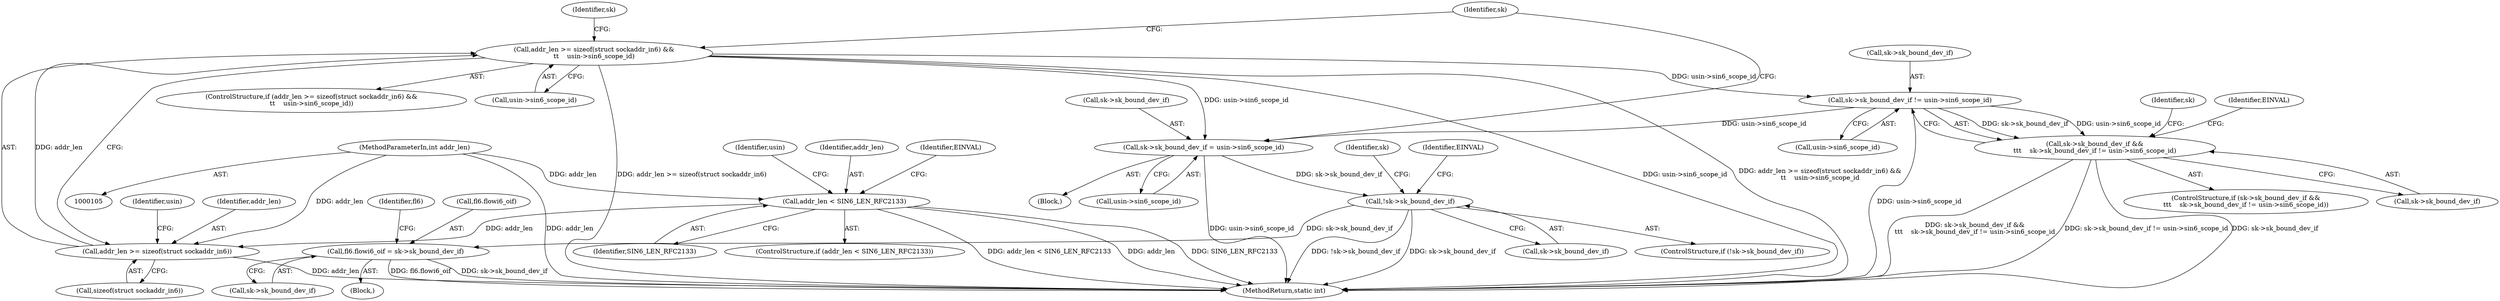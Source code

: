 digraph "0_linux_45f6fad84cc305103b28d73482b344d7f5b76f39@pointer" {
"1000264" [label="(Call,sk->sk_bound_dev_if != usin->sin6_scope_id)"];
"1000250" [label="(Call,addr_len >= sizeof(struct sockaddr_in6) &&\n\t\t    usin->sin6_scope_id)"];
"1000251" [label="(Call,addr_len >= sizeof(struct sockaddr_in6))"];
"1000152" [label="(Call,addr_len < SIN6_LEN_RFC2133)"];
"1000108" [label="(MethodParameterIn,int addr_len)"];
"1000260" [label="(Call,sk->sk_bound_dev_if &&\n\t\t\t    sk->sk_bound_dev_if != usin->sin6_scope_id)"];
"1000274" [label="(Call,sk->sk_bound_dev_if = usin->sin6_scope_id)"];
"1000282" [label="(Call,!sk->sk_bound_dev_if)"];
"1000435" [label="(Call,fl6.flowi6_oif = sk->sk_bound_dev_if)"];
"1000108" [label="(MethodParameterIn,int addr_len)"];
"1000249" [label="(ControlStructure,if (addr_len >= sizeof(struct sockaddr_in6) &&\n\t\t    usin->sin6_scope_id))"];
"1000268" [label="(Call,usin->sin6_scope_id)"];
"1000265" [label="(Call,sk->sk_bound_dev_if)"];
"1000109" [label="(Block,)"];
"1000274" [label="(Call,sk->sk_bound_dev_if = usin->sin6_scope_id)"];
"1000283" [label="(Call,sk->sk_bound_dev_if)"];
"1000439" [label="(Call,sk->sk_bound_dev_if)"];
"1000291" [label="(Identifier,sk)"];
"1000151" [label="(ControlStructure,if (addr_len < SIN6_LEN_RFC2133))"];
"1000157" [label="(Identifier,EINVAL)"];
"1000278" [label="(Call,usin->sin6_scope_id)"];
"1000264" [label="(Call,sk->sk_bound_dev_if != usin->sin6_scope_id)"];
"1000288" [label="(Identifier,EINVAL)"];
"1000251" [label="(Call,addr_len >= sizeof(struct sockaddr_in6))"];
"1000435" [label="(Call,fl6.flowi6_oif = sk->sk_bound_dev_if)"];
"1000275" [label="(Call,sk->sk_bound_dev_if)"];
"1000253" [label="(Call,sizeof(struct sockaddr_in6))"];
"1000256" [label="(Identifier,usin)"];
"1000284" [label="(Identifier,sk)"];
"1000258" [label="(Block,)"];
"1000255" [label="(Call,usin->sin6_scope_id)"];
"1000276" [label="(Identifier,sk)"];
"1000260" [label="(Call,sk->sk_bound_dev_if &&\n\t\t\t    sk->sk_bound_dev_if != usin->sin6_scope_id)"];
"1000262" [label="(Identifier,sk)"];
"1000152" [label="(Call,addr_len < SIN6_LEN_RFC2133)"];
"1000281" [label="(ControlStructure,if (!sk->sk_bound_dev_if))"];
"1000282" [label="(Call,!sk->sk_bound_dev_if)"];
"1000259" [label="(ControlStructure,if (sk->sk_bound_dev_if &&\n\t\t\t    sk->sk_bound_dev_if != usin->sin6_scope_id))"];
"1000161" [label="(Identifier,usin)"];
"1000273" [label="(Identifier,EINVAL)"];
"1000261" [label="(Call,sk->sk_bound_dev_if)"];
"1000252" [label="(Identifier,addr_len)"];
"1000444" [label="(Identifier,fl6)"];
"1000250" [label="(Call,addr_len >= sizeof(struct sockaddr_in6) &&\n\t\t    usin->sin6_scope_id)"];
"1000154" [label="(Identifier,SIN6_LEN_RFC2133)"];
"1000436" [label="(Call,fl6.flowi6_oif)"];
"1000153" [label="(Identifier,addr_len)"];
"1000614" [label="(MethodReturn,static int)"];
"1000264" -> "1000260"  [label="AST: "];
"1000264" -> "1000268"  [label="CFG: "];
"1000265" -> "1000264"  [label="AST: "];
"1000268" -> "1000264"  [label="AST: "];
"1000260" -> "1000264"  [label="CFG: "];
"1000264" -> "1000614"  [label="DDG: usin->sin6_scope_id"];
"1000264" -> "1000260"  [label="DDG: sk->sk_bound_dev_if"];
"1000264" -> "1000260"  [label="DDG: usin->sin6_scope_id"];
"1000250" -> "1000264"  [label="DDG: usin->sin6_scope_id"];
"1000264" -> "1000274"  [label="DDG: usin->sin6_scope_id"];
"1000250" -> "1000249"  [label="AST: "];
"1000250" -> "1000251"  [label="CFG: "];
"1000250" -> "1000255"  [label="CFG: "];
"1000251" -> "1000250"  [label="AST: "];
"1000255" -> "1000250"  [label="AST: "];
"1000262" -> "1000250"  [label="CFG: "];
"1000284" -> "1000250"  [label="CFG: "];
"1000250" -> "1000614"  [label="DDG: addr_len >= sizeof(struct sockaddr_in6)"];
"1000250" -> "1000614"  [label="DDG: usin->sin6_scope_id"];
"1000250" -> "1000614"  [label="DDG: addr_len >= sizeof(struct sockaddr_in6) &&\n\t\t    usin->sin6_scope_id"];
"1000251" -> "1000250"  [label="DDG: addr_len"];
"1000250" -> "1000274"  [label="DDG: usin->sin6_scope_id"];
"1000251" -> "1000253"  [label="CFG: "];
"1000252" -> "1000251"  [label="AST: "];
"1000253" -> "1000251"  [label="AST: "];
"1000256" -> "1000251"  [label="CFG: "];
"1000251" -> "1000614"  [label="DDG: addr_len"];
"1000152" -> "1000251"  [label="DDG: addr_len"];
"1000108" -> "1000251"  [label="DDG: addr_len"];
"1000152" -> "1000151"  [label="AST: "];
"1000152" -> "1000154"  [label="CFG: "];
"1000153" -> "1000152"  [label="AST: "];
"1000154" -> "1000152"  [label="AST: "];
"1000157" -> "1000152"  [label="CFG: "];
"1000161" -> "1000152"  [label="CFG: "];
"1000152" -> "1000614"  [label="DDG: addr_len < SIN6_LEN_RFC2133"];
"1000152" -> "1000614"  [label="DDG: addr_len"];
"1000152" -> "1000614"  [label="DDG: SIN6_LEN_RFC2133"];
"1000108" -> "1000152"  [label="DDG: addr_len"];
"1000108" -> "1000105"  [label="AST: "];
"1000108" -> "1000614"  [label="DDG: addr_len"];
"1000260" -> "1000259"  [label="AST: "];
"1000260" -> "1000261"  [label="CFG: "];
"1000261" -> "1000260"  [label="AST: "];
"1000273" -> "1000260"  [label="CFG: "];
"1000276" -> "1000260"  [label="CFG: "];
"1000260" -> "1000614"  [label="DDG: sk->sk_bound_dev_if &&\n\t\t\t    sk->sk_bound_dev_if != usin->sin6_scope_id"];
"1000260" -> "1000614"  [label="DDG: sk->sk_bound_dev_if != usin->sin6_scope_id"];
"1000260" -> "1000614"  [label="DDG: sk->sk_bound_dev_if"];
"1000274" -> "1000258"  [label="AST: "];
"1000274" -> "1000278"  [label="CFG: "];
"1000275" -> "1000274"  [label="AST: "];
"1000278" -> "1000274"  [label="AST: "];
"1000284" -> "1000274"  [label="CFG: "];
"1000274" -> "1000614"  [label="DDG: usin->sin6_scope_id"];
"1000274" -> "1000282"  [label="DDG: sk->sk_bound_dev_if"];
"1000282" -> "1000281"  [label="AST: "];
"1000282" -> "1000283"  [label="CFG: "];
"1000283" -> "1000282"  [label="AST: "];
"1000288" -> "1000282"  [label="CFG: "];
"1000291" -> "1000282"  [label="CFG: "];
"1000282" -> "1000614"  [label="DDG: !sk->sk_bound_dev_if"];
"1000282" -> "1000614"  [label="DDG: sk->sk_bound_dev_if"];
"1000282" -> "1000435"  [label="DDG: sk->sk_bound_dev_if"];
"1000435" -> "1000109"  [label="AST: "];
"1000435" -> "1000439"  [label="CFG: "];
"1000436" -> "1000435"  [label="AST: "];
"1000439" -> "1000435"  [label="AST: "];
"1000444" -> "1000435"  [label="CFG: "];
"1000435" -> "1000614"  [label="DDG: fl6.flowi6_oif"];
"1000435" -> "1000614"  [label="DDG: sk->sk_bound_dev_if"];
}
